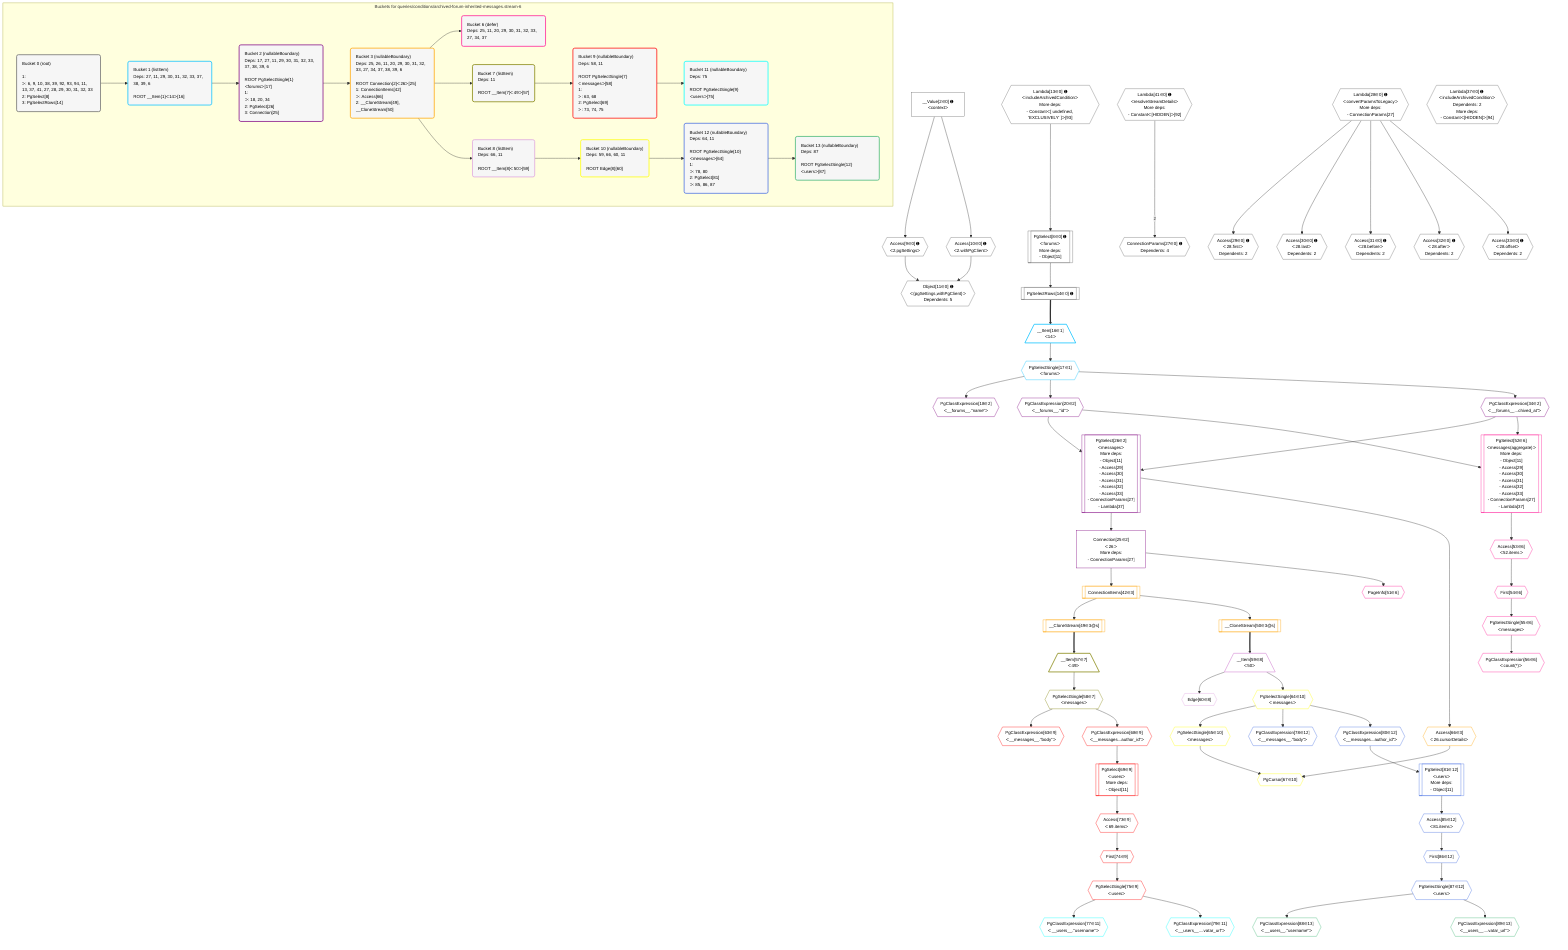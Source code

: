 %%{init: {'themeVariables': { 'fontSize': '12px'}}}%%
graph TD
    classDef path fill:#eee,stroke:#000,color:#000
    classDef plan fill:#fff,stroke-width:1px,color:#000
    classDef itemplan fill:#fff,stroke-width:2px,color:#000
    classDef unbatchedplan fill:#dff,stroke-width:1px,color:#000
    classDef sideeffectplan fill:#fcc,stroke-width:2px,color:#000
    classDef bucket fill:#f6f6f6,color:#000,stroke-width:2px,text-align:left

    subgraph "Buckets for queries/conditions/archived-forum-inherited-messages.stream-6"
    Bucket0("Bucket 0 (root)<br /><br />1: <br />ᐳ: 6, 9, 10, 38, 39, 92, 93, 94, 11, 13, 37, 41, 27, 28, 29, 30, 31, 32, 33<br />2: PgSelect[8]<br />3: PgSelectRows[14]"):::bucket
    Bucket1("Bucket 1 (listItem)<br />Deps: 27, 11, 29, 30, 31, 32, 33, 37, 38, 39, 6<br /><br />ROOT __Item{1}ᐸ14ᐳ[16]"):::bucket
    Bucket2("Bucket 2 (nullableBoundary)<br />Deps: 17, 27, 11, 29, 30, 31, 32, 33, 37, 38, 39, 6<br /><br />ROOT PgSelectSingle{1}ᐸforumsᐳ[17]<br />1: <br />ᐳ: 18, 20, 34<br />2: PgSelect[26]<br />3: Connection[25]"):::bucket
    Bucket3("Bucket 3 (nullableBoundary)<br />Deps: 25, 26, 11, 20, 29, 30, 31, 32, 33, 27, 34, 37, 38, 39, 6<br /><br />ROOT Connection{2}ᐸ26ᐳ[25]<br />1: ConnectionItems[42]<br />ᐳ: Access[66]<br />2: __CloneStream[49], __CloneStream[50]"):::bucket
    Bucket6("Bucket 6 (defer)<br />Deps: 25, 11, 20, 29, 30, 31, 32, 33, 27, 34, 37"):::bucket
    Bucket7("Bucket 7 (listItem)<br />Deps: 11<br /><br />ROOT __Item{7}ᐸ49ᐳ[57]"):::bucket
    Bucket8("Bucket 8 (listItem)<br />Deps: 66, 11<br /><br />ROOT __Item{8}ᐸ50ᐳ[59]"):::bucket
    Bucket9("Bucket 9 (nullableBoundary)<br />Deps: 58, 11<br /><br />ROOT PgSelectSingle{7}ᐸmessagesᐳ[58]<br />1: <br />ᐳ: 63, 68<br />2: PgSelect[69]<br />ᐳ: 73, 74, 75"):::bucket
    Bucket10("Bucket 10 (nullableBoundary)<br />Deps: 59, 66, 60, 11<br /><br />ROOT Edge{8}[60]"):::bucket
    Bucket11("Bucket 11 (nullableBoundary)<br />Deps: 75<br /><br />ROOT PgSelectSingle{9}ᐸusersᐳ[75]"):::bucket
    Bucket12("Bucket 12 (nullableBoundary)<br />Deps: 64, 11<br /><br />ROOT PgSelectSingle{10}ᐸmessagesᐳ[64]<br />1: <br />ᐳ: 78, 80<br />2: PgSelect[81]<br />ᐳ: 85, 86, 87"):::bucket
    Bucket13("Bucket 13 (nullableBoundary)<br />Deps: 87<br /><br />ROOT PgSelectSingle{12}ᐸusersᐳ[87]"):::bucket
    end
    Bucket0 --> Bucket1
    Bucket1 --> Bucket2
    Bucket2 --> Bucket3
    Bucket3 --> Bucket6 & Bucket7 & Bucket8
    Bucket7 --> Bucket9
    Bucket8 --> Bucket10
    Bucket9 --> Bucket11
    Bucket10 --> Bucket12
    Bucket12 --> Bucket13

    %% plan dependencies
    PgSelect8[["PgSelect[8∈0] ➊<br />ᐸforumsᐳ<br />More deps:<br />- Object[11]"]]:::plan
    Lambda13{{"Lambda[13∈0] ➊<br />ᐸincludeArchivedConditionᐳ<br />More deps:<br />- Constantᐸ[ undefined, 'EXCLUSIVELY' ]ᐳ[93]"}}:::plan
    Lambda13 --> PgSelect8
    Object11{{"Object[11∈0] ➊<br />ᐸ{pgSettings,withPgClient}ᐳ<br />Dependents: 5"}}:::plan
    Access9{{"Access[9∈0] ➊<br />ᐸ2.pgSettingsᐳ"}}:::plan
    Access10{{"Access[10∈0] ➊<br />ᐸ2.withPgClientᐳ"}}:::plan
    Access9 & Access10 --> Object11
    ConnectionParams27{{"ConnectionParams[27∈0] ➊<br />Dependents: 4"}}:::plan
    Lambda41{{"Lambda[41∈0] ➊<br />ᐸresolveStreamDetailsᐳ<br />More deps:<br />- Constantᐸ[HIDDEN]ᐳ[92]"}}:::plan
    Lambda41 -- 2 --> ConnectionParams27
    __Value2["__Value[2∈0] ➊<br />ᐸcontextᐳ"]:::plan
    __Value2 --> Access9
    __Value2 --> Access10
    PgSelectRows14[["PgSelectRows[14∈0] ➊"]]:::plan
    PgSelect8 --> PgSelectRows14
    Lambda28{{"Lambda[28∈0] ➊<br />ᐸconvertParamsToLegacyᐳ<br />More deps:<br />- ConnectionParams[27]"}}:::plan
    Access29{{"Access[29∈0] ➊<br />ᐸ28.firstᐳ<br />Dependents: 2"}}:::plan
    Lambda28 --> Access29
    Access30{{"Access[30∈0] ➊<br />ᐸ28.lastᐳ<br />Dependents: 2"}}:::plan
    Lambda28 --> Access30
    Access31{{"Access[31∈0] ➊<br />ᐸ28.beforeᐳ<br />Dependents: 2"}}:::plan
    Lambda28 --> Access31
    Access32{{"Access[32∈0] ➊<br />ᐸ28.afterᐳ<br />Dependents: 2"}}:::plan
    Lambda28 --> Access32
    Access33{{"Access[33∈0] ➊<br />ᐸ28.offsetᐳ<br />Dependents: 2"}}:::plan
    Lambda28 --> Access33
    Lambda37{{"Lambda[37∈0] ➊<br />ᐸincludeArchivedConditionᐳ<br />Dependents: 2<br />More deps:<br />- Constantᐸ[HIDDEN]ᐳ[94]"}}:::plan
    __Item16[/"__Item[16∈1]<br />ᐸ14ᐳ"\]:::itemplan
    PgSelectRows14 ==> __Item16
    PgSelectSingle17{{"PgSelectSingle[17∈1]<br />ᐸforumsᐳ"}}:::plan
    __Item16 --> PgSelectSingle17
    PgSelect26[["PgSelect[26∈2]<br />ᐸmessagesᐳ<br />More deps:<br />- Object[11]<br />- Access[29]<br />- Access[30]<br />- Access[31]<br />- Access[32]<br />- Access[33]<br />- ConnectionParams[27]<br />- Lambda[37]"]]:::plan
    PgClassExpression20{{"PgClassExpression[20∈2]<br />ᐸ__forums__.”id”ᐳ"}}:::plan
    PgClassExpression34{{"PgClassExpression[34∈2]<br />ᐸ__forums__...chived_at”ᐳ"}}:::plan
    PgClassExpression20 & PgClassExpression34 --> PgSelect26
    Connection25["Connection[25∈2]<br />ᐸ26ᐳ<br />More deps:<br />- ConnectionParams[27]"]:::plan
    PgSelect26 --> Connection25
    PgClassExpression18{{"PgClassExpression[18∈2]<br />ᐸ__forums__.”name”ᐳ"}}:::plan
    PgSelectSingle17 --> PgClassExpression18
    PgSelectSingle17 --> PgClassExpression20
    PgSelectSingle17 --> PgClassExpression34
    ConnectionItems42[["ConnectionItems[42∈3]"]]:::plan
    Connection25 --> ConnectionItems42
    __CloneStream49[["__CloneStream[49∈3@s]"]]:::plan
    ConnectionItems42 --> __CloneStream49
    __CloneStream50[["__CloneStream[50∈3@s]"]]:::plan
    ConnectionItems42 --> __CloneStream50
    Access66{{"Access[66∈3]<br />ᐸ26.cursorDetailsᐳ"}}:::plan
    PgSelect26 --> Access66
    PgSelect52[["PgSelect[52∈6]<br />ᐸmessages(aggregate)ᐳ<br />More deps:<br />- Object[11]<br />- Access[29]<br />- Access[30]<br />- Access[31]<br />- Access[32]<br />- Access[33]<br />- ConnectionParams[27]<br />- Lambda[37]"]]:::plan
    PgClassExpression20 & PgClassExpression34 --> PgSelect52
    PageInfo51{{"PageInfo[51∈6]"}}:::plan
    Connection25 --> PageInfo51
    Access53{{"Access[53∈6]<br />ᐸ52.itemsᐳ"}}:::plan
    PgSelect52 --> Access53
    First54{{"First[54∈6]"}}:::plan
    Access53 --> First54
    PgSelectSingle55{{"PgSelectSingle[55∈6]<br />ᐸmessagesᐳ"}}:::plan
    First54 --> PgSelectSingle55
    PgClassExpression56{{"PgClassExpression[56∈6]<br />ᐸcount(*)ᐳ"}}:::plan
    PgSelectSingle55 --> PgClassExpression56
    __Item57[/"__Item[57∈7]<br />ᐸ49ᐳ"\]:::itemplan
    __CloneStream49 ==> __Item57
    PgSelectSingle58{{"PgSelectSingle[58∈7]<br />ᐸmessagesᐳ"}}:::plan
    __Item57 --> PgSelectSingle58
    __Item59[/"__Item[59∈8]<br />ᐸ50ᐳ"\]:::itemplan
    __CloneStream50 ==> __Item59
    Edge60{{"Edge[60∈8]"}}:::plan
    __Item59 --> Edge60
    PgSelect69[["PgSelect[69∈9]<br />ᐸusersᐳ<br />More deps:<br />- Object[11]"]]:::plan
    PgClassExpression68{{"PgClassExpression[68∈9]<br />ᐸ__messages...author_id”ᐳ"}}:::plan
    PgClassExpression68 --> PgSelect69
    PgClassExpression63{{"PgClassExpression[63∈9]<br />ᐸ__messages__.”body”ᐳ"}}:::plan
    PgSelectSingle58 --> PgClassExpression63
    PgSelectSingle58 --> PgClassExpression68
    Access73{{"Access[73∈9]<br />ᐸ69.itemsᐳ"}}:::plan
    PgSelect69 --> Access73
    First74{{"First[74∈9]"}}:::plan
    Access73 --> First74
    PgSelectSingle75{{"PgSelectSingle[75∈9]<br />ᐸusersᐳ"}}:::plan
    First74 --> PgSelectSingle75
    PgCursor67{{"PgCursor[67∈10]"}}:::plan
    PgSelectSingle65{{"PgSelectSingle[65∈10]<br />ᐸmessagesᐳ"}}:::plan
    PgSelectSingle65 & Access66 --> PgCursor67
    PgSelectSingle64{{"PgSelectSingle[64∈10]<br />ᐸmessagesᐳ"}}:::plan
    __Item59 --> PgSelectSingle64
    PgSelectSingle64 --> PgSelectSingle65
    PgClassExpression77{{"PgClassExpression[77∈11]<br />ᐸ__users__.”username”ᐳ"}}:::plan
    PgSelectSingle75 --> PgClassExpression77
    PgClassExpression79{{"PgClassExpression[79∈11]<br />ᐸ__users__....vatar_url”ᐳ"}}:::plan
    PgSelectSingle75 --> PgClassExpression79
    PgSelect81[["PgSelect[81∈12]<br />ᐸusersᐳ<br />More deps:<br />- Object[11]"]]:::plan
    PgClassExpression80{{"PgClassExpression[80∈12]<br />ᐸ__messages...author_id”ᐳ"}}:::plan
    PgClassExpression80 --> PgSelect81
    PgClassExpression78{{"PgClassExpression[78∈12]<br />ᐸ__messages__.”body”ᐳ"}}:::plan
    PgSelectSingle64 --> PgClassExpression78
    PgSelectSingle64 --> PgClassExpression80
    Access85{{"Access[85∈12]<br />ᐸ81.itemsᐳ"}}:::plan
    PgSelect81 --> Access85
    First86{{"First[86∈12]"}}:::plan
    Access85 --> First86
    PgSelectSingle87{{"PgSelectSingle[87∈12]<br />ᐸusersᐳ"}}:::plan
    First86 --> PgSelectSingle87
    PgClassExpression88{{"PgClassExpression[88∈13]<br />ᐸ__users__.”username”ᐳ"}}:::plan
    PgSelectSingle87 --> PgClassExpression88
    PgClassExpression89{{"PgClassExpression[89∈13]<br />ᐸ__users__....vatar_url”ᐳ"}}:::plan
    PgSelectSingle87 --> PgClassExpression89

    %% define steps
    classDef bucket0 stroke:#696969
    class Bucket0,__Value2,PgSelect8,Access9,Access10,Object11,Lambda13,PgSelectRows14,ConnectionParams27,Lambda28,Access29,Access30,Access31,Access32,Access33,Lambda37,Lambda41 bucket0
    classDef bucket1 stroke:#00bfff
    class Bucket1,__Item16,PgSelectSingle17 bucket1
    classDef bucket2 stroke:#7f007f
    class Bucket2,PgClassExpression18,PgClassExpression20,Connection25,PgSelect26,PgClassExpression34 bucket2
    classDef bucket3 stroke:#ffa500
    class Bucket3,ConnectionItems42,__CloneStream49,__CloneStream50,Access66 bucket3
    classDef bucket6 stroke:#ff1493
    class Bucket6,PageInfo51,PgSelect52,Access53,First54,PgSelectSingle55,PgClassExpression56 bucket6
    classDef bucket7 stroke:#808000
    class Bucket7,__Item57,PgSelectSingle58 bucket7
    classDef bucket8 stroke:#dda0dd
    class Bucket8,__Item59,Edge60 bucket8
    classDef bucket9 stroke:#ff0000
    class Bucket9,PgClassExpression63,PgClassExpression68,PgSelect69,Access73,First74,PgSelectSingle75 bucket9
    classDef bucket10 stroke:#ffff00
    class Bucket10,PgSelectSingle64,PgSelectSingle65,PgCursor67 bucket10
    classDef bucket11 stroke:#00ffff
    class Bucket11,PgClassExpression77,PgClassExpression79 bucket11
    classDef bucket12 stroke:#4169e1
    class Bucket12,PgClassExpression78,PgClassExpression80,PgSelect81,Access85,First86,PgSelectSingle87 bucket12
    classDef bucket13 stroke:#3cb371
    class Bucket13,PgClassExpression88,PgClassExpression89 bucket13